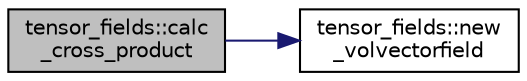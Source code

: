 digraph "tensor_fields::calc_cross_product"
{
 // LATEX_PDF_SIZE
  edge [fontname="Helvetica",fontsize="10",labelfontname="Helvetica",labelfontsize="10"];
  node [fontname="Helvetica",fontsize="10",shape=record];
  rankdir="LR";
  Node1 [label="tensor_fields::calc\l_cross_product",height=0.2,width=0.4,color="black", fillcolor="grey75", style="filled", fontcolor="black",tooltip=" "];
  Node1 -> Node2 [color="midnightblue",fontsize="10",style="solid",fontname="Helvetica"];
  Node2 [label="tensor_fields::new\l_volvectorfield",height=0.2,width=0.4,color="black", fillcolor="white", style="filled",URL="$namespacetensor__fields.html#a664e85f0e946cc3941933db9794fefe5",tooltip=" "];
}
